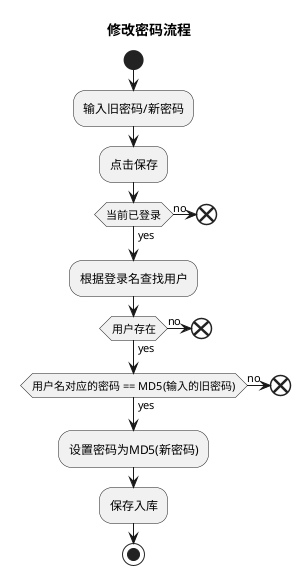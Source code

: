 @startuml
title 修改密码流程
start
:输入旧密码/新密码;
:点击保存;
if(当前已登录)then(no)
    end
else(yes)
endif
:根据登录名查找用户;
if(用户存在)then(no)
    end
else(yes)
endif

if(用户名对应的密码 == MD5(输入的旧密码))then(no)
    end
else(yes)
endif
:设置密码为MD5(新密码);
:保存入库;

stop
@enduml